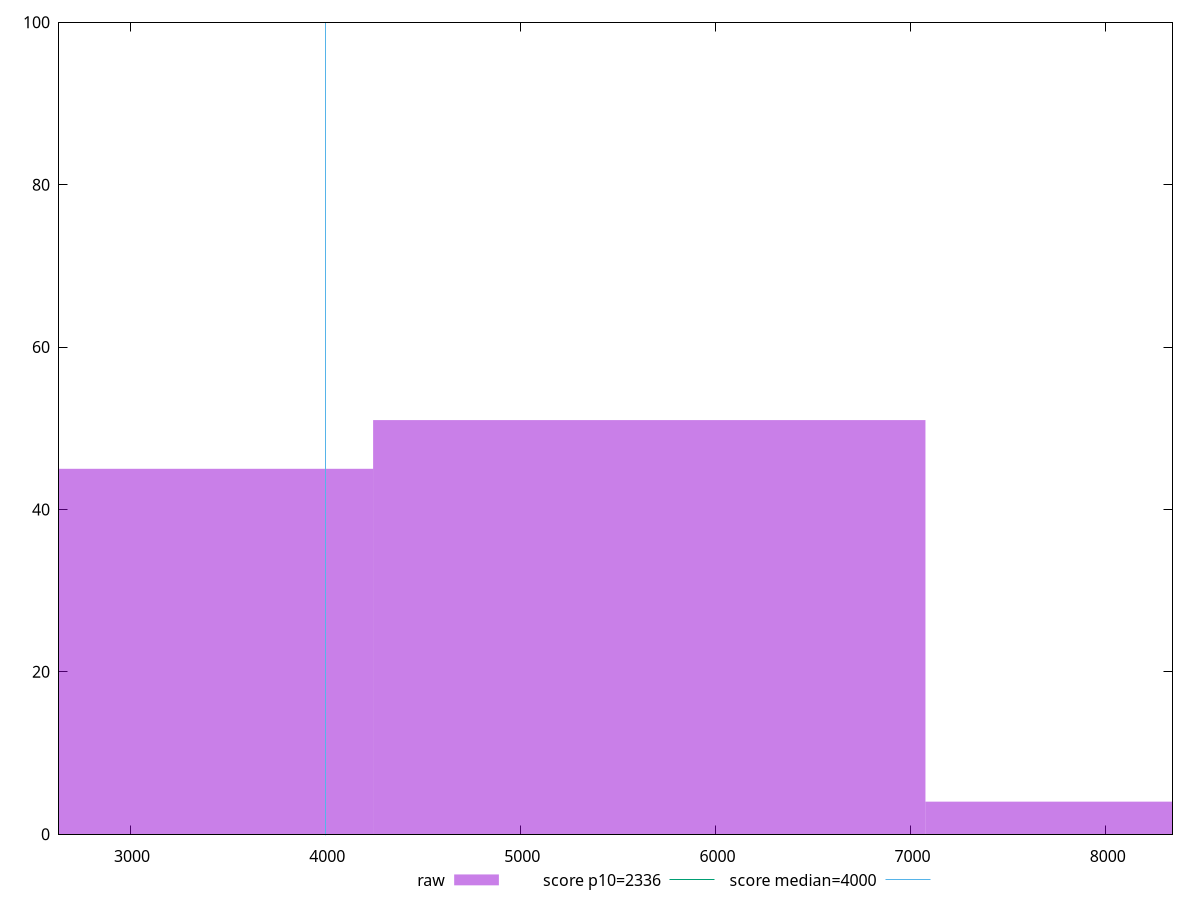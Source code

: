 reset

$raw <<EOF
2830.418607864129 45
5660.837215728258 51
8491.255823592388 4
EOF

set key outside below
set boxwidth 2830.418607864129
set xrange [2635.964:8342.033]
set yrange [0:100]
set trange [0:100]
set style fill transparent solid 0.5 noborder

set parametric
set terminal svg size 640, 490 enhanced background rgb 'white'
set output "report_00009_2021-02-08T22-37-41.559Z/first-meaningful-paint/samples/pages/raw/histogram.svg"

plot $raw title "raw" with boxes, \
     2336,t title "score p10=2336", \
     4000,t title "score median=4000"

reset
